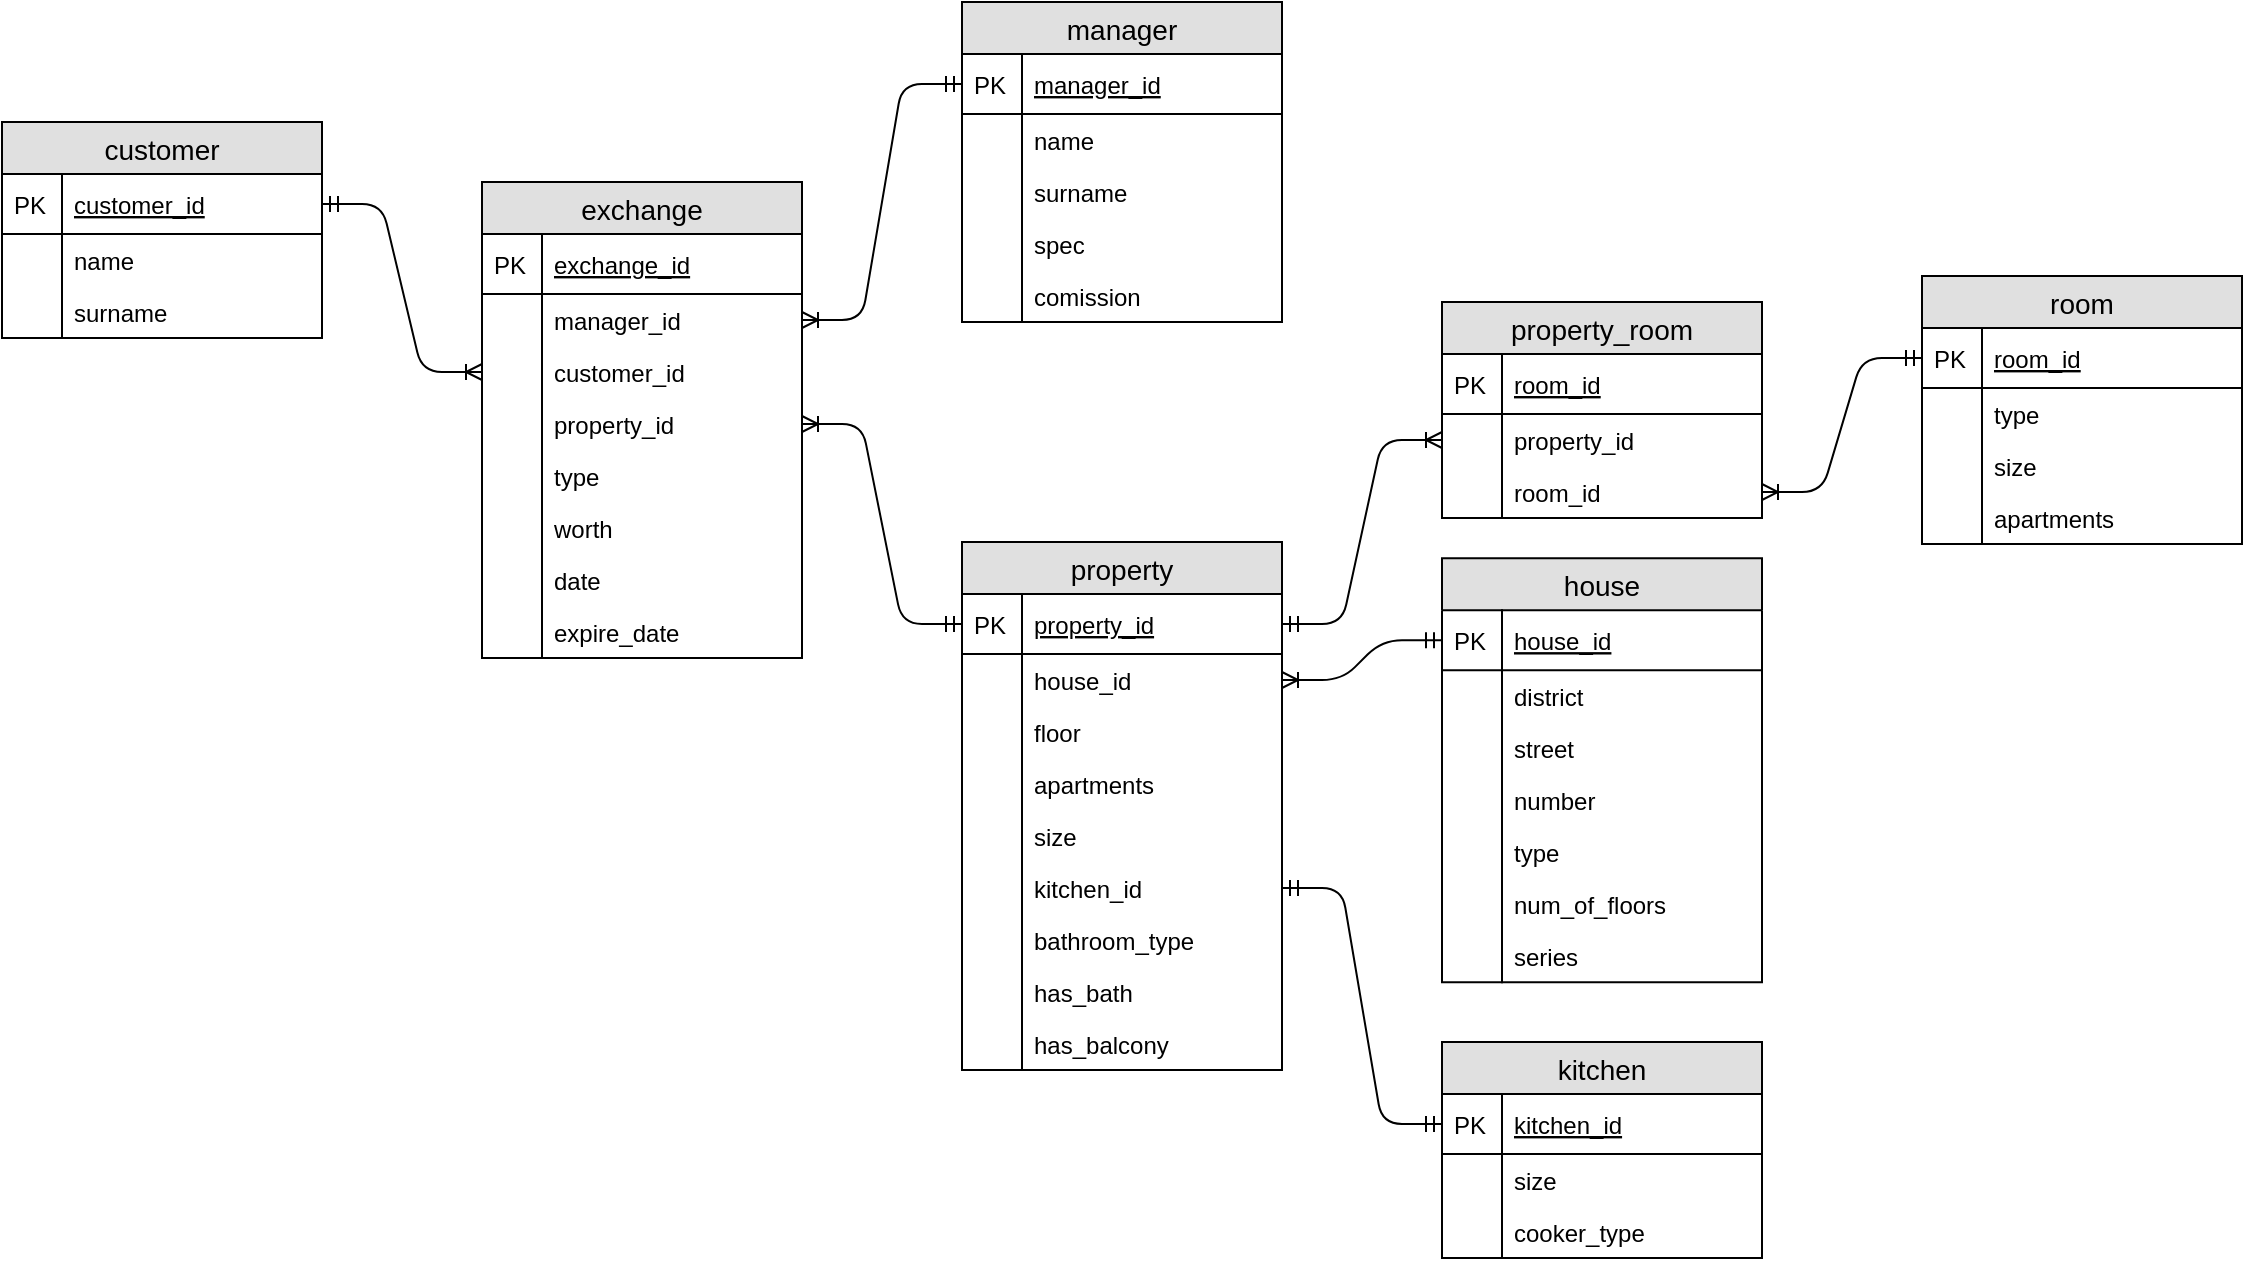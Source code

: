 <mxfile version="12.4.8" type="device"><diagram id="C5RBs43oDa-KdzZeNtuy" name="Page-1"><mxGraphModel dx="2000" dy="658" grid="1" gridSize="10" guides="1" tooltips="1" connect="1" arrows="1" fold="1" page="1" pageScale="1" pageWidth="827" pageHeight="1169" math="0" shadow="0"><root><mxCell id="WIyWlLk6GJQsqaUBKTNV-0"/><mxCell id="WIyWlLk6GJQsqaUBKTNV-1" parent="WIyWlLk6GJQsqaUBKTNV-0"/><mxCell id="IHhT7OD64esPqdE3SH76-70" value="manager" style="swimlane;fontStyle=0;childLayout=stackLayout;horizontal=1;startSize=26;fillColor=#e0e0e0;horizontalStack=0;resizeParent=1;resizeParentMax=0;resizeLast=0;collapsible=1;marginBottom=0;swimlaneFillColor=#ffffff;align=center;fontSize=14;" parent="WIyWlLk6GJQsqaUBKTNV-1" vertex="1"><mxGeometry x="320" y="200" width="160" height="160" as="geometry"/></mxCell><mxCell id="IHhT7OD64esPqdE3SH76-71" value="manager_id" style="shape=partialRectangle;top=0;left=0;right=0;bottom=1;align=left;verticalAlign=middle;fillColor=none;spacingLeft=34;spacingRight=4;overflow=hidden;rotatable=0;points=[[0,0.5],[1,0.5]];portConstraint=eastwest;dropTarget=0;fontStyle=4;fontSize=12;" parent="IHhT7OD64esPqdE3SH76-70" vertex="1"><mxGeometry y="26" width="160" height="30" as="geometry"/></mxCell><mxCell id="IHhT7OD64esPqdE3SH76-72" value="PK" style="shape=partialRectangle;top=0;left=0;bottom=0;fillColor=none;align=left;verticalAlign=middle;spacingLeft=4;spacingRight=4;overflow=hidden;rotatable=0;points=[];portConstraint=eastwest;part=1;fontSize=12;" parent="IHhT7OD64esPqdE3SH76-71" vertex="1" connectable="0"><mxGeometry width="30" height="30" as="geometry"/></mxCell><mxCell id="IHhT7OD64esPqdE3SH76-73" value="name" style="shape=partialRectangle;top=0;left=0;right=0;bottom=0;align=left;verticalAlign=top;fillColor=none;spacingLeft=34;spacingRight=4;overflow=hidden;rotatable=0;points=[[0,0.5],[1,0.5]];portConstraint=eastwest;dropTarget=0;fontSize=12;" parent="IHhT7OD64esPqdE3SH76-70" vertex="1"><mxGeometry y="56" width="160" height="26" as="geometry"/></mxCell><mxCell id="IHhT7OD64esPqdE3SH76-74" value="" style="shape=partialRectangle;top=0;left=0;bottom=0;fillColor=none;align=left;verticalAlign=top;spacingLeft=4;spacingRight=4;overflow=hidden;rotatable=0;points=[];portConstraint=eastwest;part=1;fontSize=12;" parent="IHhT7OD64esPqdE3SH76-73" vertex="1" connectable="0"><mxGeometry width="30" height="26" as="geometry"/></mxCell><mxCell id="IHhT7OD64esPqdE3SH76-75" value="surname" style="shape=partialRectangle;top=0;left=0;right=0;bottom=0;align=left;verticalAlign=top;fillColor=none;spacingLeft=34;spacingRight=4;overflow=hidden;rotatable=0;points=[[0,0.5],[1,0.5]];portConstraint=eastwest;dropTarget=0;fontSize=12;" parent="IHhT7OD64esPqdE3SH76-70" vertex="1"><mxGeometry y="82" width="160" height="26" as="geometry"/></mxCell><mxCell id="IHhT7OD64esPqdE3SH76-76" value="" style="shape=partialRectangle;top=0;left=0;bottom=0;fillColor=none;align=left;verticalAlign=top;spacingLeft=4;spacingRight=4;overflow=hidden;rotatable=0;points=[];portConstraint=eastwest;part=1;fontSize=12;" parent="IHhT7OD64esPqdE3SH76-75" vertex="1" connectable="0"><mxGeometry width="30" height="26" as="geometry"/></mxCell><mxCell id="IHhT7OD64esPqdE3SH76-77" value="spec" style="shape=partialRectangle;top=0;left=0;right=0;bottom=0;align=left;verticalAlign=top;fillColor=none;spacingLeft=34;spacingRight=4;overflow=hidden;rotatable=0;points=[[0,0.5],[1,0.5]];portConstraint=eastwest;dropTarget=0;fontSize=12;" parent="IHhT7OD64esPqdE3SH76-70" vertex="1"><mxGeometry y="108" width="160" height="26" as="geometry"/></mxCell><mxCell id="IHhT7OD64esPqdE3SH76-78" value="" style="shape=partialRectangle;top=0;left=0;bottom=0;fillColor=none;align=left;verticalAlign=top;spacingLeft=4;spacingRight=4;overflow=hidden;rotatable=0;points=[];portConstraint=eastwest;part=1;fontSize=12;" parent="IHhT7OD64esPqdE3SH76-77" vertex="1" connectable="0"><mxGeometry width="30" height="26" as="geometry"/></mxCell><mxCell id="IHhT7OD64esPqdE3SH76-79" value="comission" style="shape=partialRectangle;top=0;left=0;right=0;bottom=0;align=left;verticalAlign=top;fillColor=none;spacingLeft=34;spacingRight=4;overflow=hidden;rotatable=0;points=[[0,0.5],[1,0.5]];portConstraint=eastwest;dropTarget=0;fontSize=12;" parent="IHhT7OD64esPqdE3SH76-70" vertex="1"><mxGeometry y="134" width="160" height="26" as="geometry"/></mxCell><mxCell id="IHhT7OD64esPqdE3SH76-80" value="" style="shape=partialRectangle;top=0;left=0;bottom=0;fillColor=none;align=left;verticalAlign=top;spacingLeft=4;spacingRight=4;overflow=hidden;rotatable=0;points=[];portConstraint=eastwest;part=1;fontSize=12;" parent="IHhT7OD64esPqdE3SH76-79" vertex="1" connectable="0"><mxGeometry width="30" height="26" as="geometry"/></mxCell><mxCell id="IHhT7OD64esPqdE3SH76-107" value="exchange" style="swimlane;fontStyle=0;childLayout=stackLayout;horizontal=1;startSize=26;fillColor=#e0e0e0;horizontalStack=0;resizeParent=1;resizeParentMax=0;resizeLast=0;collapsible=1;marginBottom=0;swimlaneFillColor=#ffffff;align=center;fontSize=14;" parent="WIyWlLk6GJQsqaUBKTNV-1" vertex="1"><mxGeometry x="80" y="290" width="160" height="238" as="geometry"/></mxCell><mxCell id="IHhT7OD64esPqdE3SH76-108" value="exchange_id" style="shape=partialRectangle;top=0;left=0;right=0;bottom=1;align=left;verticalAlign=middle;fillColor=none;spacingLeft=34;spacingRight=4;overflow=hidden;rotatable=0;points=[[0,0.5],[1,0.5]];portConstraint=eastwest;dropTarget=0;fontStyle=4;fontSize=12;" parent="IHhT7OD64esPqdE3SH76-107" vertex="1"><mxGeometry y="26" width="160" height="30" as="geometry"/></mxCell><mxCell id="IHhT7OD64esPqdE3SH76-109" value="PK" style="shape=partialRectangle;top=0;left=0;bottom=0;fillColor=none;align=left;verticalAlign=middle;spacingLeft=4;spacingRight=4;overflow=hidden;rotatable=0;points=[];portConstraint=eastwest;part=1;fontSize=12;" parent="IHhT7OD64esPqdE3SH76-108" vertex="1" connectable="0"><mxGeometry width="30" height="30" as="geometry"/></mxCell><mxCell id="IHhT7OD64esPqdE3SH76-110" value="manager_id" style="shape=partialRectangle;top=0;left=0;right=0;bottom=0;align=left;verticalAlign=top;fillColor=none;spacingLeft=34;spacingRight=4;overflow=hidden;rotatable=0;points=[[0,0.5],[1,0.5]];portConstraint=eastwest;dropTarget=0;fontSize=12;" parent="IHhT7OD64esPqdE3SH76-107" vertex="1"><mxGeometry y="56" width="160" height="26" as="geometry"/></mxCell><mxCell id="IHhT7OD64esPqdE3SH76-111" value="" style="shape=partialRectangle;top=0;left=0;bottom=0;fillColor=none;align=left;verticalAlign=top;spacingLeft=4;spacingRight=4;overflow=hidden;rotatable=0;points=[];portConstraint=eastwest;part=1;fontSize=12;" parent="IHhT7OD64esPqdE3SH76-110" vertex="1" connectable="0"><mxGeometry width="30" height="26" as="geometry"/></mxCell><mxCell id="Fw0TP73fpaFU1km2ak5l-0" value="customer_id" style="shape=partialRectangle;top=0;left=0;right=0;bottom=0;align=left;verticalAlign=top;fillColor=none;spacingLeft=34;spacingRight=4;overflow=hidden;rotatable=0;points=[[0,0.5],[1,0.5]];portConstraint=eastwest;dropTarget=0;fontSize=12;" vertex="1" parent="IHhT7OD64esPqdE3SH76-107"><mxGeometry y="82" width="160" height="26" as="geometry"/></mxCell><mxCell id="Fw0TP73fpaFU1km2ak5l-1" value="" style="shape=partialRectangle;top=0;left=0;bottom=0;fillColor=none;align=left;verticalAlign=top;spacingLeft=4;spacingRight=4;overflow=hidden;rotatable=0;points=[];portConstraint=eastwest;part=1;fontSize=12;" vertex="1" connectable="0" parent="Fw0TP73fpaFU1km2ak5l-0"><mxGeometry width="30" height="26" as="geometry"/></mxCell><mxCell id="IHhT7OD64esPqdE3SH76-112" value="property_id" style="shape=partialRectangle;top=0;left=0;right=0;bottom=0;align=left;verticalAlign=top;fillColor=none;spacingLeft=34;spacingRight=4;overflow=hidden;rotatable=0;points=[[0,0.5],[1,0.5]];portConstraint=eastwest;dropTarget=0;fontSize=12;" parent="IHhT7OD64esPqdE3SH76-107" vertex="1"><mxGeometry y="108" width="160" height="26" as="geometry"/></mxCell><mxCell id="IHhT7OD64esPqdE3SH76-113" value="" style="shape=partialRectangle;top=0;left=0;bottom=0;fillColor=none;align=left;verticalAlign=top;spacingLeft=4;spacingRight=4;overflow=hidden;rotatable=0;points=[];portConstraint=eastwest;part=1;fontSize=12;" parent="IHhT7OD64esPqdE3SH76-112" vertex="1" connectable="0"><mxGeometry width="30" height="26" as="geometry"/></mxCell><mxCell id="IHhT7OD64esPqdE3SH76-114" value="type" style="shape=partialRectangle;top=0;left=0;right=0;bottom=0;align=left;verticalAlign=top;fillColor=none;spacingLeft=34;spacingRight=4;overflow=hidden;rotatable=0;points=[[0,0.5],[1,0.5]];portConstraint=eastwest;dropTarget=0;fontSize=12;" parent="IHhT7OD64esPqdE3SH76-107" vertex="1"><mxGeometry y="134" width="160" height="26" as="geometry"/></mxCell><mxCell id="IHhT7OD64esPqdE3SH76-115" value="" style="shape=partialRectangle;top=0;left=0;bottom=0;fillColor=none;align=left;verticalAlign=top;spacingLeft=4;spacingRight=4;overflow=hidden;rotatable=0;points=[];portConstraint=eastwest;part=1;fontSize=12;" parent="IHhT7OD64esPqdE3SH76-114" vertex="1" connectable="0"><mxGeometry width="30" height="26" as="geometry"/></mxCell><mxCell id="IHhT7OD64esPqdE3SH76-116" value="worth" style="shape=partialRectangle;top=0;left=0;right=0;bottom=0;align=left;verticalAlign=top;fillColor=none;spacingLeft=34;spacingRight=4;overflow=hidden;rotatable=0;points=[[0,0.5],[1,0.5]];portConstraint=eastwest;dropTarget=0;fontSize=12;" parent="IHhT7OD64esPqdE3SH76-107" vertex="1"><mxGeometry y="160" width="160" height="26" as="geometry"/></mxCell><mxCell id="IHhT7OD64esPqdE3SH76-117" value="" style="shape=partialRectangle;top=0;left=0;bottom=0;fillColor=none;align=left;verticalAlign=top;spacingLeft=4;spacingRight=4;overflow=hidden;rotatable=0;points=[];portConstraint=eastwest;part=1;fontSize=12;" parent="IHhT7OD64esPqdE3SH76-116" vertex="1" connectable="0"><mxGeometry width="30" height="26" as="geometry"/></mxCell><mxCell id="IHhT7OD64esPqdE3SH76-141" value="date" style="shape=partialRectangle;top=0;left=0;right=0;bottom=0;align=left;verticalAlign=top;fillColor=none;spacingLeft=34;spacingRight=4;overflow=hidden;rotatable=0;points=[[0,0.5],[1,0.5]];portConstraint=eastwest;dropTarget=0;fontSize=12;" parent="IHhT7OD64esPqdE3SH76-107" vertex="1"><mxGeometry y="186" width="160" height="26" as="geometry"/></mxCell><mxCell id="IHhT7OD64esPqdE3SH76-142" value="" style="shape=partialRectangle;top=0;left=0;bottom=0;fillColor=none;align=left;verticalAlign=top;spacingLeft=4;spacingRight=4;overflow=hidden;rotatable=0;points=[];portConstraint=eastwest;part=1;fontSize=12;" parent="IHhT7OD64esPqdE3SH76-141" vertex="1" connectable="0"><mxGeometry width="30" height="26" as="geometry"/></mxCell><mxCell id="IHhT7OD64esPqdE3SH76-160" value="expire_date" style="shape=partialRectangle;top=0;left=0;right=0;bottom=0;align=left;verticalAlign=top;fillColor=none;spacingLeft=34;spacingRight=4;overflow=hidden;rotatable=0;points=[[0,0.5],[1,0.5]];portConstraint=eastwest;dropTarget=0;fontSize=12;" parent="IHhT7OD64esPqdE3SH76-107" vertex="1"><mxGeometry y="212" width="160" height="26" as="geometry"/></mxCell><mxCell id="IHhT7OD64esPqdE3SH76-161" value="" style="shape=partialRectangle;top=0;left=0;bottom=0;fillColor=none;align=left;verticalAlign=top;spacingLeft=4;spacingRight=4;overflow=hidden;rotatable=0;points=[];portConstraint=eastwest;part=1;fontSize=12;" parent="IHhT7OD64esPqdE3SH76-160" vertex="1" connectable="0"><mxGeometry width="30" height="26" as="geometry"/></mxCell><mxCell id="IHhT7OD64esPqdE3SH76-118" value="property" style="swimlane;fontStyle=0;childLayout=stackLayout;horizontal=1;startSize=26;fillColor=#e0e0e0;horizontalStack=0;resizeParent=1;resizeParentMax=0;resizeLast=0;collapsible=1;marginBottom=0;swimlaneFillColor=#ffffff;align=center;fontSize=14;" parent="WIyWlLk6GJQsqaUBKTNV-1" vertex="1"><mxGeometry x="320" y="470" width="160" height="264" as="geometry"/></mxCell><mxCell id="IHhT7OD64esPqdE3SH76-119" value="property_id" style="shape=partialRectangle;top=0;left=0;right=0;bottom=1;align=left;verticalAlign=middle;fillColor=none;spacingLeft=34;spacingRight=4;overflow=hidden;rotatable=0;points=[[0,0.5],[1,0.5]];portConstraint=eastwest;dropTarget=0;fontStyle=4;fontSize=12;" parent="IHhT7OD64esPqdE3SH76-118" vertex="1"><mxGeometry y="26" width="160" height="30" as="geometry"/></mxCell><mxCell id="IHhT7OD64esPqdE3SH76-120" value="PK" style="shape=partialRectangle;top=0;left=0;bottom=0;fillColor=none;align=left;verticalAlign=middle;spacingLeft=4;spacingRight=4;overflow=hidden;rotatable=0;points=[];portConstraint=eastwest;part=1;fontSize=12;" parent="IHhT7OD64esPqdE3SH76-119" vertex="1" connectable="0"><mxGeometry width="30" height="30" as="geometry"/></mxCell><mxCell id="IHhT7OD64esPqdE3SH76-121" value="house_id" style="shape=partialRectangle;top=0;left=0;right=0;bottom=0;align=left;verticalAlign=top;fillColor=none;spacingLeft=34;spacingRight=4;overflow=hidden;rotatable=0;points=[[0,0.5],[1,0.5]];portConstraint=eastwest;dropTarget=0;fontSize=12;" parent="IHhT7OD64esPqdE3SH76-118" vertex="1"><mxGeometry y="56" width="160" height="26" as="geometry"/></mxCell><mxCell id="IHhT7OD64esPqdE3SH76-122" value="" style="shape=partialRectangle;top=0;left=0;bottom=0;fillColor=none;align=left;verticalAlign=top;spacingLeft=4;spacingRight=4;overflow=hidden;rotatable=0;points=[];portConstraint=eastwest;part=1;fontSize=12;" parent="IHhT7OD64esPqdE3SH76-121" vertex="1" connectable="0"><mxGeometry width="30" height="26" as="geometry"/></mxCell><mxCell id="IHhT7OD64esPqdE3SH76-262" value="floor" style="shape=partialRectangle;top=0;left=0;right=0;bottom=0;align=left;verticalAlign=top;fillColor=none;spacingLeft=34;spacingRight=4;overflow=hidden;rotatable=0;points=[[0,0.5],[1,0.5]];portConstraint=eastwest;dropTarget=0;fontSize=12;" parent="IHhT7OD64esPqdE3SH76-118" vertex="1"><mxGeometry y="82" width="160" height="26" as="geometry"/></mxCell><mxCell id="IHhT7OD64esPqdE3SH76-263" value="" style="shape=partialRectangle;top=0;left=0;bottom=0;fillColor=none;align=left;verticalAlign=top;spacingLeft=4;spacingRight=4;overflow=hidden;rotatable=0;points=[];portConstraint=eastwest;part=1;fontSize=12;" parent="IHhT7OD64esPqdE3SH76-262" vertex="1" connectable="0"><mxGeometry width="30" height="26" as="geometry"/></mxCell><mxCell id="IHhT7OD64esPqdE3SH76-264" value="apartments" style="shape=partialRectangle;top=0;left=0;right=0;bottom=0;align=left;verticalAlign=top;fillColor=none;spacingLeft=34;spacingRight=4;overflow=hidden;rotatable=0;points=[[0,0.5],[1,0.5]];portConstraint=eastwest;dropTarget=0;fontSize=12;" parent="IHhT7OD64esPqdE3SH76-118" vertex="1"><mxGeometry y="108" width="160" height="26" as="geometry"/></mxCell><mxCell id="IHhT7OD64esPqdE3SH76-265" value="" style="shape=partialRectangle;top=0;left=0;bottom=0;fillColor=none;align=left;verticalAlign=top;spacingLeft=4;spacingRight=4;overflow=hidden;rotatable=0;points=[];portConstraint=eastwest;part=1;fontSize=12;" parent="IHhT7OD64esPqdE3SH76-264" vertex="1" connectable="0"><mxGeometry width="30" height="26" as="geometry"/></mxCell><mxCell id="IHhT7OD64esPqdE3SH76-256" value="size" style="shape=partialRectangle;top=0;left=0;right=0;bottom=0;align=left;verticalAlign=top;fillColor=none;spacingLeft=34;spacingRight=4;overflow=hidden;rotatable=0;points=[[0,0.5],[1,0.5]];portConstraint=eastwest;dropTarget=0;fontSize=12;" parent="IHhT7OD64esPqdE3SH76-118" vertex="1"><mxGeometry y="134" width="160" height="26" as="geometry"/></mxCell><mxCell id="IHhT7OD64esPqdE3SH76-257" value="" style="shape=partialRectangle;top=0;left=0;bottom=0;fillColor=none;align=left;verticalAlign=top;spacingLeft=4;spacingRight=4;overflow=hidden;rotatable=0;points=[];portConstraint=eastwest;part=1;fontSize=12;" parent="IHhT7OD64esPqdE3SH76-256" vertex="1" connectable="0"><mxGeometry width="30" height="26" as="geometry"/></mxCell><mxCell id="IHhT7OD64esPqdE3SH76-320" value="kitchen_id" style="shape=partialRectangle;top=0;left=0;right=0;bottom=0;align=left;verticalAlign=top;fillColor=none;spacingLeft=34;spacingRight=4;overflow=hidden;rotatable=0;points=[[0,0.5],[1,0.5]];portConstraint=eastwest;dropTarget=0;fontSize=12;" parent="IHhT7OD64esPqdE3SH76-118" vertex="1"><mxGeometry y="160" width="160" height="26" as="geometry"/></mxCell><mxCell id="IHhT7OD64esPqdE3SH76-321" value="" style="shape=partialRectangle;top=0;left=0;bottom=0;fillColor=none;align=left;verticalAlign=top;spacingLeft=4;spacingRight=4;overflow=hidden;rotatable=0;points=[];portConstraint=eastwest;part=1;fontSize=12;" parent="IHhT7OD64esPqdE3SH76-320" vertex="1" connectable="0"><mxGeometry width="30" height="26" as="geometry"/></mxCell><mxCell id="IHhT7OD64esPqdE3SH76-254" value="bathroom_type" style="shape=partialRectangle;top=0;left=0;right=0;bottom=0;align=left;verticalAlign=top;fillColor=none;spacingLeft=34;spacingRight=4;overflow=hidden;rotatable=0;points=[[0,0.5],[1,0.5]];portConstraint=eastwest;dropTarget=0;fontSize=12;" parent="IHhT7OD64esPqdE3SH76-118" vertex="1"><mxGeometry y="186" width="160" height="26" as="geometry"/></mxCell><mxCell id="IHhT7OD64esPqdE3SH76-255" value="" style="shape=partialRectangle;top=0;left=0;bottom=0;fillColor=none;align=left;verticalAlign=top;spacingLeft=4;spacingRight=4;overflow=hidden;rotatable=0;points=[];portConstraint=eastwest;part=1;fontSize=12;" parent="IHhT7OD64esPqdE3SH76-254" vertex="1" connectable="0"><mxGeometry width="30" height="26" as="geometry"/></mxCell><mxCell id="IHhT7OD64esPqdE3SH76-260" value="has_bath" style="shape=partialRectangle;top=0;left=0;right=0;bottom=0;align=left;verticalAlign=top;fillColor=none;spacingLeft=34;spacingRight=4;overflow=hidden;rotatable=0;points=[[0,0.5],[1,0.5]];portConstraint=eastwest;dropTarget=0;fontSize=12;" parent="IHhT7OD64esPqdE3SH76-118" vertex="1"><mxGeometry y="212" width="160" height="26" as="geometry"/></mxCell><mxCell id="IHhT7OD64esPqdE3SH76-261" value="" style="shape=partialRectangle;top=0;left=0;bottom=0;fillColor=none;align=left;verticalAlign=top;spacingLeft=4;spacingRight=4;overflow=hidden;rotatable=0;points=[];portConstraint=eastwest;part=1;fontSize=12;" parent="IHhT7OD64esPqdE3SH76-260" vertex="1" connectable="0"><mxGeometry width="30" height="26" as="geometry"/></mxCell><mxCell id="IHhT7OD64esPqdE3SH76-309" value="has_balcony" style="shape=partialRectangle;top=0;left=0;right=0;bottom=0;align=left;verticalAlign=top;fillColor=none;spacingLeft=34;spacingRight=4;overflow=hidden;rotatable=0;points=[[0,0.5],[1,0.5]];portConstraint=eastwest;dropTarget=0;fontSize=12;" parent="IHhT7OD64esPqdE3SH76-118" vertex="1"><mxGeometry y="238" width="160" height="26" as="geometry"/></mxCell><mxCell id="IHhT7OD64esPqdE3SH76-310" value="" style="shape=partialRectangle;top=0;left=0;bottom=0;fillColor=none;align=left;verticalAlign=top;spacingLeft=4;spacingRight=4;overflow=hidden;rotatable=0;points=[];portConstraint=eastwest;part=1;fontSize=12;" parent="IHhT7OD64esPqdE3SH76-309" vertex="1" connectable="0"><mxGeometry width="30" height="26" as="geometry"/></mxCell><mxCell id="IHhT7OD64esPqdE3SH76-220" value="house" style="swimlane;fontStyle=0;childLayout=stackLayout;horizontal=1;startSize=26;fillColor=#e0e0e0;horizontalStack=0;resizeParent=1;resizeParentMax=0;resizeLast=0;collapsible=1;marginBottom=0;swimlaneFillColor=#ffffff;align=center;fontSize=14;" parent="WIyWlLk6GJQsqaUBKTNV-1" vertex="1"><mxGeometry x="560" y="478.07" width="160" height="212" as="geometry"/></mxCell><mxCell id="IHhT7OD64esPqdE3SH76-221" value="house_id" style="shape=partialRectangle;top=0;left=0;right=0;bottom=1;align=left;verticalAlign=middle;fillColor=none;spacingLeft=34;spacingRight=4;overflow=hidden;rotatable=0;points=[[0,0.5],[1,0.5]];portConstraint=eastwest;dropTarget=0;fontStyle=4;fontSize=12;" parent="IHhT7OD64esPqdE3SH76-220" vertex="1"><mxGeometry y="26" width="160" height="30" as="geometry"/></mxCell><mxCell id="IHhT7OD64esPqdE3SH76-222" value="PK" style="shape=partialRectangle;top=0;left=0;bottom=0;fillColor=none;align=left;verticalAlign=middle;spacingLeft=4;spacingRight=4;overflow=hidden;rotatable=0;points=[];portConstraint=eastwest;part=1;fontSize=12;" parent="IHhT7OD64esPqdE3SH76-221" vertex="1" connectable="0"><mxGeometry width="30" height="30" as="geometry"/></mxCell><mxCell id="IHhT7OD64esPqdE3SH76-227" value="district" style="shape=partialRectangle;top=0;left=0;right=0;bottom=0;align=left;verticalAlign=top;fillColor=none;spacingLeft=34;spacingRight=4;overflow=hidden;rotatable=0;points=[[0,0.5],[1,0.5]];portConstraint=eastwest;dropTarget=0;fontSize=12;" parent="IHhT7OD64esPqdE3SH76-220" vertex="1"><mxGeometry y="56" width="160" height="26" as="geometry"/></mxCell><mxCell id="IHhT7OD64esPqdE3SH76-228" value="" style="shape=partialRectangle;top=0;left=0;bottom=0;fillColor=none;align=left;verticalAlign=top;spacingLeft=4;spacingRight=4;overflow=hidden;rotatable=0;points=[];portConstraint=eastwest;part=1;fontSize=12;" parent="IHhT7OD64esPqdE3SH76-227" vertex="1" connectable="0"><mxGeometry width="30" height="26" as="geometry"/></mxCell><mxCell id="IHhT7OD64esPqdE3SH76-229" value="street" style="shape=partialRectangle;top=0;left=0;right=0;bottom=0;align=left;verticalAlign=top;fillColor=none;spacingLeft=34;spacingRight=4;overflow=hidden;rotatable=0;points=[[0,0.5],[1,0.5]];portConstraint=eastwest;dropTarget=0;fontSize=12;" parent="IHhT7OD64esPqdE3SH76-220" vertex="1"><mxGeometry y="82" width="160" height="26" as="geometry"/></mxCell><mxCell id="IHhT7OD64esPqdE3SH76-230" value="" style="shape=partialRectangle;top=0;left=0;bottom=0;fillColor=none;align=left;verticalAlign=top;spacingLeft=4;spacingRight=4;overflow=hidden;rotatable=0;points=[];portConstraint=eastwest;part=1;fontSize=12;" parent="IHhT7OD64esPqdE3SH76-229" vertex="1" connectable="0"><mxGeometry width="30" height="26" as="geometry"/></mxCell><mxCell id="IHhT7OD64esPqdE3SH76-232" value="number" style="shape=partialRectangle;top=0;left=0;right=0;bottom=0;align=left;verticalAlign=top;fillColor=none;spacingLeft=34;spacingRight=4;overflow=hidden;rotatable=0;points=[[0,0.5],[1,0.5]];portConstraint=eastwest;dropTarget=0;fontSize=12;" parent="IHhT7OD64esPqdE3SH76-220" vertex="1"><mxGeometry y="108" width="160" height="26" as="geometry"/></mxCell><mxCell id="IHhT7OD64esPqdE3SH76-233" value="" style="shape=partialRectangle;top=0;left=0;bottom=0;fillColor=none;align=left;verticalAlign=top;spacingLeft=4;spacingRight=4;overflow=hidden;rotatable=0;points=[];portConstraint=eastwest;part=1;fontSize=12;" parent="IHhT7OD64esPqdE3SH76-232" vertex="1" connectable="0"><mxGeometry width="30" height="26" as="geometry"/></mxCell><mxCell id="IHhT7OD64esPqdE3SH76-223" value="type" style="shape=partialRectangle;top=0;left=0;right=0;bottom=0;align=left;verticalAlign=top;fillColor=none;spacingLeft=34;spacingRight=4;overflow=hidden;rotatable=0;points=[[0,0.5],[1,0.5]];portConstraint=eastwest;dropTarget=0;fontSize=12;" parent="IHhT7OD64esPqdE3SH76-220" vertex="1"><mxGeometry y="134" width="160" height="26" as="geometry"/></mxCell><mxCell id="IHhT7OD64esPqdE3SH76-224" value="" style="shape=partialRectangle;top=0;left=0;bottom=0;fillColor=none;align=left;verticalAlign=top;spacingLeft=4;spacingRight=4;overflow=hidden;rotatable=0;points=[];portConstraint=eastwest;part=1;fontSize=12;" parent="IHhT7OD64esPqdE3SH76-223" vertex="1" connectable="0"><mxGeometry width="30" height="26" as="geometry"/></mxCell><mxCell id="IHhT7OD64esPqdE3SH76-225" value="num_of_floors" style="shape=partialRectangle;top=0;left=0;right=0;bottom=0;align=left;verticalAlign=top;fillColor=none;spacingLeft=34;spacingRight=4;overflow=hidden;rotatable=0;points=[[0,0.5],[1,0.5]];portConstraint=eastwest;dropTarget=0;fontSize=12;" parent="IHhT7OD64esPqdE3SH76-220" vertex="1"><mxGeometry y="160" width="160" height="26" as="geometry"/></mxCell><mxCell id="IHhT7OD64esPqdE3SH76-226" value="" style="shape=partialRectangle;top=0;left=0;bottom=0;fillColor=none;align=left;verticalAlign=top;spacingLeft=4;spacingRight=4;overflow=hidden;rotatable=0;points=[];portConstraint=eastwest;part=1;fontSize=12;" parent="IHhT7OD64esPqdE3SH76-225" vertex="1" connectable="0"><mxGeometry width="30" height="26" as="geometry"/></mxCell><mxCell id="IHhT7OD64esPqdE3SH76-247" value="series" style="shape=partialRectangle;top=0;left=0;right=0;bottom=0;align=left;verticalAlign=top;fillColor=none;spacingLeft=34;spacingRight=4;overflow=hidden;rotatable=0;points=[[0,0.5],[1,0.5]];portConstraint=eastwest;dropTarget=0;fontSize=12;" parent="IHhT7OD64esPqdE3SH76-220" vertex="1"><mxGeometry y="186" width="160" height="26" as="geometry"/></mxCell><mxCell id="IHhT7OD64esPqdE3SH76-248" value="" style="shape=partialRectangle;top=0;left=0;bottom=0;fillColor=none;align=left;verticalAlign=top;spacingLeft=4;spacingRight=4;overflow=hidden;rotatable=0;points=[];portConstraint=eastwest;part=1;fontSize=12;" parent="IHhT7OD64esPqdE3SH76-247" vertex="1" connectable="0"><mxGeometry width="30" height="26" as="geometry"/></mxCell><mxCell id="IHhT7OD64esPqdE3SH76-253" value="" style="edgeStyle=entityRelationEdgeStyle;fontSize=12;html=1;endArrow=ERoneToMany;startArrow=ERmandOne;" parent="WIyWlLk6GJQsqaUBKTNV-1" source="IHhT7OD64esPqdE3SH76-221" target="IHhT7OD64esPqdE3SH76-121" edge="1"><mxGeometry width="100" height="100" relative="1" as="geometry"><mxPoint x="430" y="750" as="sourcePoint"/><mxPoint x="530" y="650" as="targetPoint"/></mxGeometry></mxCell><mxCell id="IHhT7OD64esPqdE3SH76-157" value="" style="edgeStyle=entityRelationEdgeStyle;fontSize=12;html=1;endArrow=ERoneToMany;startArrow=ERmandOne;" parent="WIyWlLk6GJQsqaUBKTNV-1" source="IHhT7OD64esPqdE3SH76-119" target="IHhT7OD64esPqdE3SH76-112" edge="1"><mxGeometry width="100" height="100" relative="1" as="geometry"><mxPoint x="250" y="379" as="sourcePoint"/><mxPoint x="330" y="251" as="targetPoint"/></mxGeometry></mxCell><mxCell id="IHhT7OD64esPqdE3SH76-156" value="" style="edgeStyle=entityRelationEdgeStyle;fontSize=12;html=1;endArrow=ERoneToMany;startArrow=ERmandOne;" parent="WIyWlLk6GJQsqaUBKTNV-1" source="IHhT7OD64esPqdE3SH76-71" target="IHhT7OD64esPqdE3SH76-110" edge="1"><mxGeometry width="100" height="100" relative="1" as="geometry"><mxPoint x="140" y="590" as="sourcePoint"/><mxPoint x="240" y="490" as="targetPoint"/></mxGeometry></mxCell><mxCell id="IHhT7OD64esPqdE3SH76-267" value="room" style="swimlane;fontStyle=0;childLayout=stackLayout;horizontal=1;startSize=26;fillColor=#e0e0e0;horizontalStack=0;resizeParent=1;resizeParentMax=0;resizeLast=0;collapsible=1;marginBottom=0;swimlaneFillColor=#ffffff;align=center;fontSize=14;" parent="WIyWlLk6GJQsqaUBKTNV-1" vertex="1"><mxGeometry x="800" y="337" width="160" height="134" as="geometry"/></mxCell><mxCell id="IHhT7OD64esPqdE3SH76-268" value="room_id" style="shape=partialRectangle;top=0;left=0;right=0;bottom=1;align=left;verticalAlign=middle;fillColor=none;spacingLeft=34;spacingRight=4;overflow=hidden;rotatable=0;points=[[0,0.5],[1,0.5]];portConstraint=eastwest;dropTarget=0;fontStyle=4;fontSize=12;" parent="IHhT7OD64esPqdE3SH76-267" vertex="1"><mxGeometry y="26" width="160" height="30" as="geometry"/></mxCell><mxCell id="IHhT7OD64esPqdE3SH76-269" value="PK" style="shape=partialRectangle;top=0;left=0;bottom=0;fillColor=none;align=left;verticalAlign=middle;spacingLeft=4;spacingRight=4;overflow=hidden;rotatable=0;points=[];portConstraint=eastwest;part=1;fontSize=12;" parent="IHhT7OD64esPqdE3SH76-268" vertex="1" connectable="0"><mxGeometry width="30" height="30" as="geometry"/></mxCell><mxCell id="IHhT7OD64esPqdE3SH76-270" value="type" style="shape=partialRectangle;top=0;left=0;right=0;bottom=0;align=left;verticalAlign=top;fillColor=none;spacingLeft=34;spacingRight=4;overflow=hidden;rotatable=0;points=[[0,0.5],[1,0.5]];portConstraint=eastwest;dropTarget=0;fontSize=12;" parent="IHhT7OD64esPqdE3SH76-267" vertex="1"><mxGeometry y="56" width="160" height="26" as="geometry"/></mxCell><mxCell id="IHhT7OD64esPqdE3SH76-271" value="" style="shape=partialRectangle;top=0;left=0;bottom=0;fillColor=none;align=left;verticalAlign=top;spacingLeft=4;spacingRight=4;overflow=hidden;rotatable=0;points=[];portConstraint=eastwest;part=1;fontSize=12;" parent="IHhT7OD64esPqdE3SH76-270" vertex="1" connectable="0"><mxGeometry width="30" height="26" as="geometry"/></mxCell><mxCell id="IHhT7OD64esPqdE3SH76-272" value="size" style="shape=partialRectangle;top=0;left=0;right=0;bottom=0;align=left;verticalAlign=top;fillColor=none;spacingLeft=34;spacingRight=4;overflow=hidden;rotatable=0;points=[[0,0.5],[1,0.5]];portConstraint=eastwest;dropTarget=0;fontSize=12;" parent="IHhT7OD64esPqdE3SH76-267" vertex="1"><mxGeometry y="82" width="160" height="26" as="geometry"/></mxCell><mxCell id="IHhT7OD64esPqdE3SH76-273" value="" style="shape=partialRectangle;top=0;left=0;bottom=0;fillColor=none;align=left;verticalAlign=top;spacingLeft=4;spacingRight=4;overflow=hidden;rotatable=0;points=[];portConstraint=eastwest;part=1;fontSize=12;" parent="IHhT7OD64esPqdE3SH76-272" vertex="1" connectable="0"><mxGeometry width="30" height="26" as="geometry"/></mxCell><mxCell id="IHhT7OD64esPqdE3SH76-274" value="apartments" style="shape=partialRectangle;top=0;left=0;right=0;bottom=0;align=left;verticalAlign=top;fillColor=none;spacingLeft=34;spacingRight=4;overflow=hidden;rotatable=0;points=[[0,0.5],[1,0.5]];portConstraint=eastwest;dropTarget=0;fontSize=12;" parent="IHhT7OD64esPqdE3SH76-267" vertex="1"><mxGeometry y="108" width="160" height="26" as="geometry"/></mxCell><mxCell id="IHhT7OD64esPqdE3SH76-275" value="" style="shape=partialRectangle;top=0;left=0;bottom=0;fillColor=none;align=left;verticalAlign=top;spacingLeft=4;spacingRight=4;overflow=hidden;rotatable=0;points=[];portConstraint=eastwest;part=1;fontSize=12;" parent="IHhT7OD64esPqdE3SH76-274" vertex="1" connectable="0"><mxGeometry width="30" height="26" as="geometry"/></mxCell><mxCell id="IHhT7OD64esPqdE3SH76-282" value="property_room" style="swimlane;fontStyle=0;childLayout=stackLayout;horizontal=1;startSize=26;fillColor=#e0e0e0;horizontalStack=0;resizeParent=1;resizeParentMax=0;resizeLast=0;collapsible=1;marginBottom=0;swimlaneFillColor=#ffffff;align=center;fontSize=14;" parent="WIyWlLk6GJQsqaUBKTNV-1" vertex="1"><mxGeometry x="560" y="350" width="160" height="108" as="geometry"/></mxCell><mxCell id="IHhT7OD64esPqdE3SH76-283" value="room_id" style="shape=partialRectangle;top=0;left=0;right=0;bottom=1;align=left;verticalAlign=middle;fillColor=none;spacingLeft=34;spacingRight=4;overflow=hidden;rotatable=0;points=[[0,0.5],[1,0.5]];portConstraint=eastwest;dropTarget=0;fontStyle=4;fontSize=12;" parent="IHhT7OD64esPqdE3SH76-282" vertex="1"><mxGeometry y="26" width="160" height="30" as="geometry"/></mxCell><mxCell id="IHhT7OD64esPqdE3SH76-284" value="PK" style="shape=partialRectangle;top=0;left=0;bottom=0;fillColor=none;align=left;verticalAlign=middle;spacingLeft=4;spacingRight=4;overflow=hidden;rotatable=0;points=[];portConstraint=eastwest;part=1;fontSize=12;" parent="IHhT7OD64esPqdE3SH76-283" vertex="1" connectable="0"><mxGeometry width="30" height="30" as="geometry"/></mxCell><mxCell id="IHhT7OD64esPqdE3SH76-285" value="property_id" style="shape=partialRectangle;top=0;left=0;right=0;bottom=0;align=left;verticalAlign=top;fillColor=none;spacingLeft=34;spacingRight=4;overflow=hidden;rotatable=0;points=[[0,0.5],[1,0.5]];portConstraint=eastwest;dropTarget=0;fontSize=12;" parent="IHhT7OD64esPqdE3SH76-282" vertex="1"><mxGeometry y="56" width="160" height="26" as="geometry"/></mxCell><mxCell id="IHhT7OD64esPqdE3SH76-286" value="" style="shape=partialRectangle;top=0;left=0;bottom=0;fillColor=none;align=left;verticalAlign=top;spacingLeft=4;spacingRight=4;overflow=hidden;rotatable=0;points=[];portConstraint=eastwest;part=1;fontSize=12;" parent="IHhT7OD64esPqdE3SH76-285" vertex="1" connectable="0"><mxGeometry width="30" height="26" as="geometry"/></mxCell><mxCell id="IHhT7OD64esPqdE3SH76-287" value="room_id" style="shape=partialRectangle;top=0;left=0;right=0;bottom=0;align=left;verticalAlign=top;fillColor=none;spacingLeft=34;spacingRight=4;overflow=hidden;rotatable=0;points=[[0,0.5],[1,0.5]];portConstraint=eastwest;dropTarget=0;fontSize=12;" parent="IHhT7OD64esPqdE3SH76-282" vertex="1"><mxGeometry y="82" width="160" height="26" as="geometry"/></mxCell><mxCell id="IHhT7OD64esPqdE3SH76-288" value="" style="shape=partialRectangle;top=0;left=0;bottom=0;fillColor=none;align=left;verticalAlign=top;spacingLeft=4;spacingRight=4;overflow=hidden;rotatable=0;points=[];portConstraint=eastwest;part=1;fontSize=12;" parent="IHhT7OD64esPqdE3SH76-287" vertex="1" connectable="0"><mxGeometry width="30" height="26" as="geometry"/></mxCell><mxCell id="IHhT7OD64esPqdE3SH76-297" value="" style="edgeStyle=entityRelationEdgeStyle;fontSize=12;html=1;endArrow=ERoneToMany;startArrow=ERmandOne;" parent="WIyWlLk6GJQsqaUBKTNV-1" source="IHhT7OD64esPqdE3SH76-119" target="IHhT7OD64esPqdE3SH76-285" edge="1"><mxGeometry width="100" height="100" relative="1" as="geometry"><mxPoint x="330" y="521" as="sourcePoint"/><mxPoint x="250" y="395" as="targetPoint"/></mxGeometry></mxCell><mxCell id="IHhT7OD64esPqdE3SH76-298" value="" style="edgeStyle=entityRelationEdgeStyle;fontSize=12;html=1;endArrow=ERoneToMany;startArrow=ERmandOne;" parent="WIyWlLk6GJQsqaUBKTNV-1" source="IHhT7OD64esPqdE3SH76-268" target="IHhT7OD64esPqdE3SH76-287" edge="1"><mxGeometry width="100" height="100" relative="1" as="geometry"><mxPoint x="490" y="627" as="sourcePoint"/><mxPoint x="570" y="639" as="targetPoint"/></mxGeometry></mxCell><mxCell id="IHhT7OD64esPqdE3SH76-311" value="kitchen" style="swimlane;fontStyle=0;childLayout=stackLayout;horizontal=1;startSize=26;fillColor=#e0e0e0;horizontalStack=0;resizeParent=1;resizeParentMax=0;resizeLast=0;collapsible=1;marginBottom=0;swimlaneFillColor=#ffffff;align=center;fontSize=14;" parent="WIyWlLk6GJQsqaUBKTNV-1" vertex="1"><mxGeometry x="560" y="720" width="160" height="108" as="geometry"/></mxCell><mxCell id="IHhT7OD64esPqdE3SH76-312" value="kitchen_id" style="shape=partialRectangle;top=0;left=0;right=0;bottom=1;align=left;verticalAlign=middle;fillColor=none;spacingLeft=34;spacingRight=4;overflow=hidden;rotatable=0;points=[[0,0.5],[1,0.5]];portConstraint=eastwest;dropTarget=0;fontStyle=4;fontSize=12;" parent="IHhT7OD64esPqdE3SH76-311" vertex="1"><mxGeometry y="26" width="160" height="30" as="geometry"/></mxCell><mxCell id="IHhT7OD64esPqdE3SH76-313" value="PK" style="shape=partialRectangle;top=0;left=0;bottom=0;fillColor=none;align=left;verticalAlign=middle;spacingLeft=4;spacingRight=4;overflow=hidden;rotatable=0;points=[];portConstraint=eastwest;part=1;fontSize=12;" parent="IHhT7OD64esPqdE3SH76-312" vertex="1" connectable="0"><mxGeometry width="30" height="30" as="geometry"/></mxCell><mxCell id="IHhT7OD64esPqdE3SH76-316" value="size" style="shape=partialRectangle;top=0;left=0;right=0;bottom=0;align=left;verticalAlign=top;fillColor=none;spacingLeft=34;spacingRight=4;overflow=hidden;rotatable=0;points=[[0,0.5],[1,0.5]];portConstraint=eastwest;dropTarget=0;fontSize=12;" parent="IHhT7OD64esPqdE3SH76-311" vertex="1"><mxGeometry y="56" width="160" height="26" as="geometry"/></mxCell><mxCell id="IHhT7OD64esPqdE3SH76-317" value="" style="shape=partialRectangle;top=0;left=0;bottom=0;fillColor=none;align=left;verticalAlign=top;spacingLeft=4;spacingRight=4;overflow=hidden;rotatable=0;points=[];portConstraint=eastwest;part=1;fontSize=12;" parent="IHhT7OD64esPqdE3SH76-316" vertex="1" connectable="0"><mxGeometry width="30" height="26" as="geometry"/></mxCell><mxCell id="IHhT7OD64esPqdE3SH76-314" value="cooker_type" style="shape=partialRectangle;top=0;left=0;right=0;bottom=0;align=left;verticalAlign=top;fillColor=none;spacingLeft=34;spacingRight=4;overflow=hidden;rotatable=0;points=[[0,0.5],[1,0.5]];portConstraint=eastwest;dropTarget=0;fontSize=12;" parent="IHhT7OD64esPqdE3SH76-311" vertex="1"><mxGeometry y="82" width="160" height="26" as="geometry"/></mxCell><mxCell id="IHhT7OD64esPqdE3SH76-315" value="" style="shape=partialRectangle;top=0;left=0;bottom=0;fillColor=none;align=left;verticalAlign=top;spacingLeft=4;spacingRight=4;overflow=hidden;rotatable=0;points=[];portConstraint=eastwest;part=1;fontSize=12;" parent="IHhT7OD64esPqdE3SH76-314" vertex="1" connectable="0"><mxGeometry width="30" height="26" as="geometry"/></mxCell><mxCell id="IHhT7OD64esPqdE3SH76-322" value="" style="edgeStyle=entityRelationEdgeStyle;fontSize=12;html=1;endArrow=ERmandOne;startArrow=ERmandOne;" parent="WIyWlLk6GJQsqaUBKTNV-1" source="IHhT7OD64esPqdE3SH76-320" target="IHhT7OD64esPqdE3SH76-312" edge="1"><mxGeometry width="100" height="100" relative="1" as="geometry"><mxPoint x="390" y="890" as="sourcePoint"/><mxPoint x="490" y="790" as="targetPoint"/></mxGeometry></mxCell><mxCell id="Fw0TP73fpaFU1km2ak5l-2" value="customer" style="swimlane;fontStyle=0;childLayout=stackLayout;horizontal=1;startSize=26;fillColor=#e0e0e0;horizontalStack=0;resizeParent=1;resizeParentMax=0;resizeLast=0;collapsible=1;marginBottom=0;swimlaneFillColor=#ffffff;align=center;fontSize=14;" vertex="1" parent="WIyWlLk6GJQsqaUBKTNV-1"><mxGeometry x="-160" y="260" width="160" height="108" as="geometry"/></mxCell><mxCell id="Fw0TP73fpaFU1km2ak5l-3" value="customer_id" style="shape=partialRectangle;top=0;left=0;right=0;bottom=1;align=left;verticalAlign=middle;fillColor=none;spacingLeft=34;spacingRight=4;overflow=hidden;rotatable=0;points=[[0,0.5],[1,0.5]];portConstraint=eastwest;dropTarget=0;fontStyle=4;fontSize=12;" vertex="1" parent="Fw0TP73fpaFU1km2ak5l-2"><mxGeometry y="26" width="160" height="30" as="geometry"/></mxCell><mxCell id="Fw0TP73fpaFU1km2ak5l-4" value="PK" style="shape=partialRectangle;top=0;left=0;bottom=0;fillColor=none;align=left;verticalAlign=middle;spacingLeft=4;spacingRight=4;overflow=hidden;rotatable=0;points=[];portConstraint=eastwest;part=1;fontSize=12;" vertex="1" connectable="0" parent="Fw0TP73fpaFU1km2ak5l-3"><mxGeometry width="30" height="30" as="geometry"/></mxCell><mxCell id="Fw0TP73fpaFU1km2ak5l-5" value="name" style="shape=partialRectangle;top=0;left=0;right=0;bottom=0;align=left;verticalAlign=top;fillColor=none;spacingLeft=34;spacingRight=4;overflow=hidden;rotatable=0;points=[[0,0.5],[1,0.5]];portConstraint=eastwest;dropTarget=0;fontSize=12;" vertex="1" parent="Fw0TP73fpaFU1km2ak5l-2"><mxGeometry y="56" width="160" height="26" as="geometry"/></mxCell><mxCell id="Fw0TP73fpaFU1km2ak5l-6" value="" style="shape=partialRectangle;top=0;left=0;bottom=0;fillColor=none;align=left;verticalAlign=top;spacingLeft=4;spacingRight=4;overflow=hidden;rotatable=0;points=[];portConstraint=eastwest;part=1;fontSize=12;" vertex="1" connectable="0" parent="Fw0TP73fpaFU1km2ak5l-5"><mxGeometry width="30" height="26" as="geometry"/></mxCell><mxCell id="Fw0TP73fpaFU1km2ak5l-7" value="surname" style="shape=partialRectangle;top=0;left=0;right=0;bottom=0;align=left;verticalAlign=top;fillColor=none;spacingLeft=34;spacingRight=4;overflow=hidden;rotatable=0;points=[[0,0.5],[1,0.5]];portConstraint=eastwest;dropTarget=0;fontSize=12;" vertex="1" parent="Fw0TP73fpaFU1km2ak5l-2"><mxGeometry y="82" width="160" height="26" as="geometry"/></mxCell><mxCell id="Fw0TP73fpaFU1km2ak5l-8" value="" style="shape=partialRectangle;top=0;left=0;bottom=0;fillColor=none;align=left;verticalAlign=top;spacingLeft=4;spacingRight=4;overflow=hidden;rotatable=0;points=[];portConstraint=eastwest;part=1;fontSize=12;" vertex="1" connectable="0" parent="Fw0TP73fpaFU1km2ak5l-7"><mxGeometry width="30" height="26" as="geometry"/></mxCell><mxCell id="Fw0TP73fpaFU1km2ak5l-15" value="" style="edgeStyle=entityRelationEdgeStyle;fontSize=12;html=1;endArrow=ERoneToMany;startArrow=ERmandOne;" edge="1" parent="WIyWlLk6GJQsqaUBKTNV-1" source="Fw0TP73fpaFU1km2ak5l-3" target="Fw0TP73fpaFU1km2ak5l-0"><mxGeometry width="100" height="100" relative="1" as="geometry"><mxPoint x="330" y="251" as="sourcePoint"/><mxPoint x="250" y="369.0" as="targetPoint"/></mxGeometry></mxCell></root></mxGraphModel></diagram></mxfile>